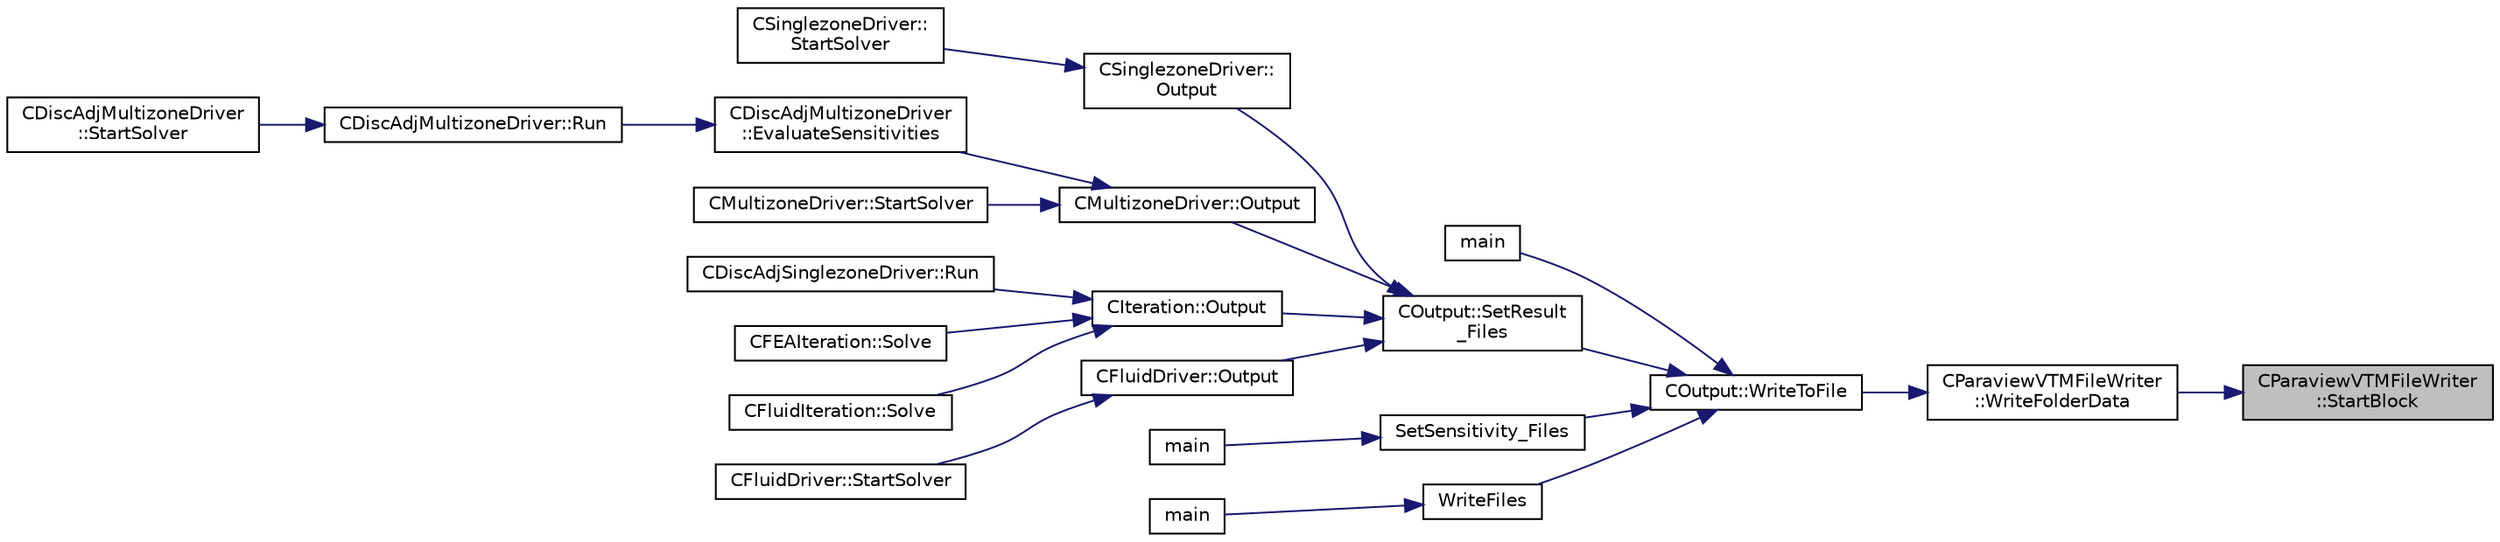 digraph "CParaviewVTMFileWriter::StartBlock"
{
 // LATEX_PDF_SIZE
  edge [fontname="Helvetica",fontsize="10",labelfontname="Helvetica",labelfontsize="10"];
  node [fontname="Helvetica",fontsize="10",shape=record];
  rankdir="RL";
  Node1 [label="CParaviewVTMFileWriter\l::StartBlock",height=0.2,width=0.4,color="black", fillcolor="grey75", style="filled", fontcolor="black",tooltip="Start a new block."];
  Node1 -> Node2 [dir="back",color="midnightblue",fontsize="10",style="solid",fontname="Helvetica"];
  Node2 [label="CParaviewVTMFileWriter\l::WriteFolderData",height=0.2,width=0.4,color="black", fillcolor="white", style="filled",URL="$classCParaviewVTMFileWriter.html#aca95d6deb121a1dbf465810db3dd7d4d",tooltip="Write all data of the zones, boundaries into the folder."];
  Node2 -> Node3 [dir="back",color="midnightblue",fontsize="10",style="solid",fontname="Helvetica"];
  Node3 [label="COutput::WriteToFile",height=0.2,width=0.4,color="black", fillcolor="white", style="filled",URL="$classCOutput.html#a153a24cacc90f827f1e8751815764a4c",tooltip="Allocates the appropriate file writer based on the chosen format and writes sorted data to file."];
  Node3 -> Node4 [dir="back",color="midnightblue",fontsize="10",style="solid",fontname="Helvetica"];
  Node4 [label="main",height=0.2,width=0.4,color="black", fillcolor="white", style="filled",URL="$SU2__DEF_8cpp.html#a0ddf1224851353fc92bfbff6f499fa97",tooltip=" "];
  Node3 -> Node5 [dir="back",color="midnightblue",fontsize="10",style="solid",fontname="Helvetica"];
  Node5 [label="COutput::SetResult\l_Files",height=0.2,width=0.4,color="black", fillcolor="white", style="filled",URL="$classCOutput.html#a8cae0e94e8769f55d5865df600acbc2f",tooltip="Loop through all requested output files and write the volume output data."];
  Node5 -> Node6 [dir="back",color="midnightblue",fontsize="10",style="solid",fontname="Helvetica"];
  Node6 [label="CSinglezoneDriver::\lOutput",height=0.2,width=0.4,color="black", fillcolor="white", style="filled",URL="$classCSinglezoneDriver.html#a99b702e93a12b46a3d851cf1d970c6d5",tooltip="Output the solution in solution file."];
  Node6 -> Node7 [dir="back",color="midnightblue",fontsize="10",style="solid",fontname="Helvetica"];
  Node7 [label="CSinglezoneDriver::\lStartSolver",height=0.2,width=0.4,color="black", fillcolor="white", style="filled",URL="$classCSinglezoneDriver.html#ac98c6acfe034381fb3b77c6753c4d734",tooltip="[Overload] Launch the computation for single-zone problems."];
  Node5 -> Node8 [dir="back",color="midnightblue",fontsize="10",style="solid",fontname="Helvetica"];
  Node8 [label="CMultizoneDriver::Output",height=0.2,width=0.4,color="black", fillcolor="white", style="filled",URL="$classCMultizoneDriver.html#ad9b12dc5194755d1a06023898b056bcb",tooltip="Output the solution in solution file."];
  Node8 -> Node9 [dir="back",color="midnightblue",fontsize="10",style="solid",fontname="Helvetica"];
  Node9 [label="CDiscAdjMultizoneDriver\l::EvaluateSensitivities",height=0.2,width=0.4,color="black", fillcolor="white", style="filled",URL="$classCDiscAdjMultizoneDriver.html#a9d998fae109427a1061069800ad931c3",tooltip="Evaluate sensitivites for the current adjoint solution and output files."];
  Node9 -> Node10 [dir="back",color="midnightblue",fontsize="10",style="solid",fontname="Helvetica"];
  Node10 [label="CDiscAdjMultizoneDriver::Run",height=0.2,width=0.4,color="black", fillcolor="white", style="filled",URL="$classCDiscAdjMultizoneDriver.html#af996aecdb6d20aa4fc81c9b67295abf5",tooltip="[Overload] Run an discrete adjoint update of all solvers within multiple zones."];
  Node10 -> Node11 [dir="back",color="midnightblue",fontsize="10",style="solid",fontname="Helvetica"];
  Node11 [label="CDiscAdjMultizoneDriver\l::StartSolver",height=0.2,width=0.4,color="black", fillcolor="white", style="filled",URL="$classCDiscAdjMultizoneDriver.html#a75de0a1a482ceeed4301a384f1515092",tooltip="[Overload] Launch the computation for discrete adjoint multizone problems."];
  Node8 -> Node12 [dir="back",color="midnightblue",fontsize="10",style="solid",fontname="Helvetica"];
  Node12 [label="CMultizoneDriver::StartSolver",height=0.2,width=0.4,color="black", fillcolor="white", style="filled",URL="$classCMultizoneDriver.html#a48545e4827cc34298f792995e06d90dd",tooltip="[Overload] Launch the computation for multizone problems."];
  Node5 -> Node13 [dir="back",color="midnightblue",fontsize="10",style="solid",fontname="Helvetica"];
  Node13 [label="CIteration::Output",height=0.2,width=0.4,color="black", fillcolor="white", style="filled",URL="$classCIteration.html#a81703988a52c42fd644506cd2009c8e1",tooltip="A virtual member."];
  Node13 -> Node14 [dir="back",color="midnightblue",fontsize="10",style="solid",fontname="Helvetica"];
  Node14 [label="CDiscAdjSinglezoneDriver::Run",height=0.2,width=0.4,color="black", fillcolor="white", style="filled",URL="$classCDiscAdjSinglezoneDriver.html#a8f953f7bd46ee86ade056068e5eb2419",tooltip="Run a single iteration of the discrete adjoint solver with a single zone."];
  Node13 -> Node15 [dir="back",color="midnightblue",fontsize="10",style="solid",fontname="Helvetica"];
  Node15 [label="CFEAIteration::Solve",height=0.2,width=0.4,color="black", fillcolor="white", style="filled",URL="$classCFEAIteration.html#aba70dd8774515f274bbb361f44d30309",tooltip="Iterate the structural system for a number of Inner_Iter iterations."];
  Node13 -> Node16 [dir="back",color="midnightblue",fontsize="10",style="solid",fontname="Helvetica"];
  Node16 [label="CFluidIteration::Solve",height=0.2,width=0.4,color="black", fillcolor="white", style="filled",URL="$classCFluidIteration.html#ae4c454356af70246063fdcba4accb068",tooltip="Iterate the fluid system for a number of Inner_Iter iterations."];
  Node5 -> Node17 [dir="back",color="midnightblue",fontsize="10",style="solid",fontname="Helvetica"];
  Node17 [label="CFluidDriver::Output",height=0.2,width=0.4,color="black", fillcolor="white", style="filled",URL="$classCFluidDriver.html#ad2575e36367e41622f339bc2f07b64e3",tooltip="Output the solution in solution file."];
  Node17 -> Node18 [dir="back",color="midnightblue",fontsize="10",style="solid",fontname="Helvetica"];
  Node18 [label="CFluidDriver::StartSolver",height=0.2,width=0.4,color="black", fillcolor="white", style="filled",URL="$classCFluidDriver.html#aa0139a1e26f43f0154854c9f99ded978",tooltip="Launch the computation for all zones and all physics."];
  Node3 -> Node19 [dir="back",color="midnightblue",fontsize="10",style="solid",fontname="Helvetica"];
  Node19 [label="SetSensitivity_Files",height=0.2,width=0.4,color="black", fillcolor="white", style="filled",URL="$SU2__DOT_8cpp.html#a63d4fd49ad25f4916709545fb847948c",tooltip="Write the sensitivity (including mesh sensitivity) computed with the discrete adjoint method on the s..."];
  Node19 -> Node20 [dir="back",color="midnightblue",fontsize="10",style="solid",fontname="Helvetica"];
  Node20 [label="main",height=0.2,width=0.4,color="black", fillcolor="white", style="filled",URL="$SU2__DOT_8cpp.html#a0ddf1224851353fc92bfbff6f499fa97",tooltip=" "];
  Node3 -> Node21 [dir="back",color="midnightblue",fontsize="10",style="solid",fontname="Helvetica"];
  Node21 [label="WriteFiles",height=0.2,width=0.4,color="black", fillcolor="white", style="filled",URL="$SU2__SOL_8cpp.html#a43305e0af849b318ce139ccf6a164626",tooltip=" "];
  Node21 -> Node22 [dir="back",color="midnightblue",fontsize="10",style="solid",fontname="Helvetica"];
  Node22 [label="main",height=0.2,width=0.4,color="black", fillcolor="white", style="filled",URL="$SU2__SOL_8cpp.html#a0ddf1224851353fc92bfbff6f499fa97",tooltip=" "];
}

